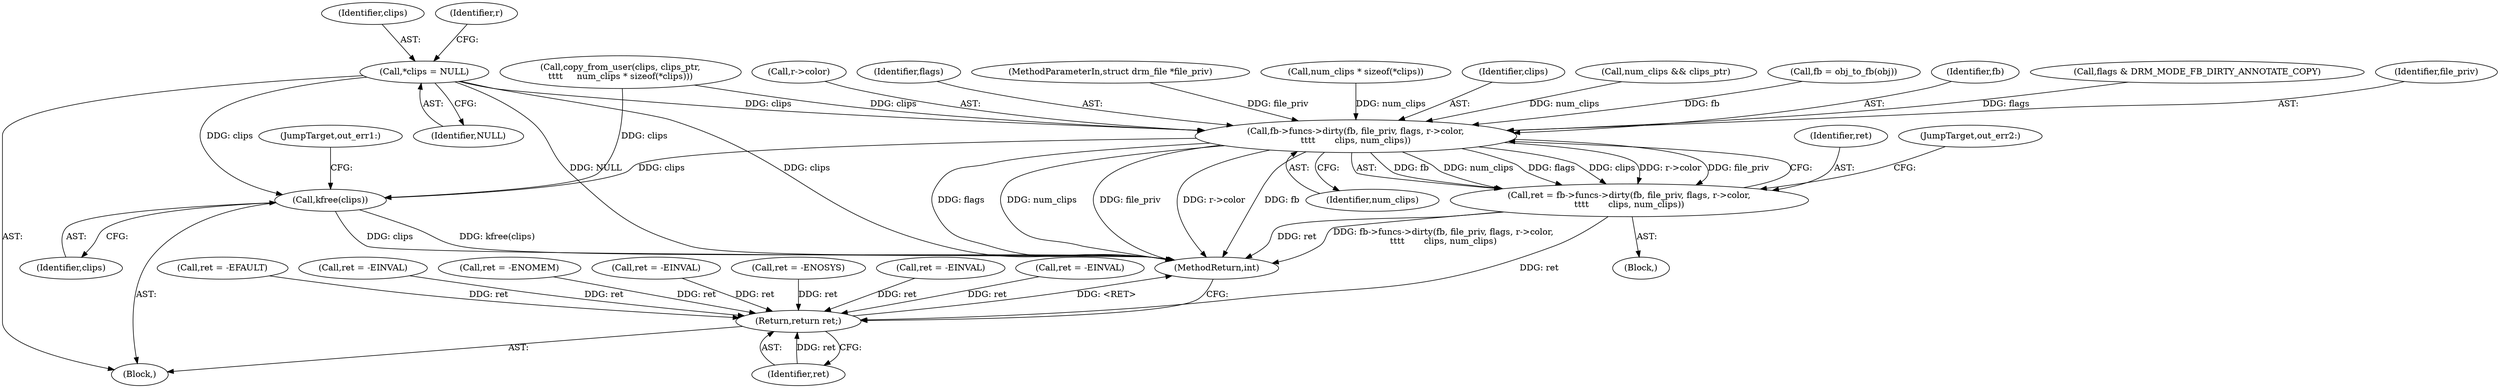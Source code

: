 digraph "0_linux_a5cd335165e31db9dbab636fd29895d41da55dd2@pointer" {
"1000108" [label="(Call,*clips = NULL)"];
"1000272" [label="(Call,fb->funcs->dirty(fb, file_priv, flags, r->color,\n\t\t\t\t       clips, num_clips))"];
"1000270" [label="(Call,ret = fb->funcs->dirty(fb, file_priv, flags, r->color,\n\t\t\t\t       clips, num_clips))"];
"1000299" [label="(Return,return ret;)"];
"1000289" [label="(Call,kfree(clips))"];
"1000157" [label="(Call,fb = obj_to_fb(obj))"];
"1000258" [label="(Call,ret = -EFAULT)"];
"1000222" [label="(Call,ret = -EINVAL)"];
"1000273" [label="(Identifier,fb)"];
"1000269" [label="(Block,)"];
"1000240" [label="(Call,ret = -ENOMEM)"];
"1000301" [label="(MethodReturn,int)"];
"1000291" [label="(JumpTarget,out_err1:)"];
"1000109" [label="(Identifier,clips)"];
"1000272" [label="(Call,fb->funcs->dirty(fb, file_priv, flags, r->color,\n\t\t\t\t       clips, num_clips))"];
"1000105" [label="(Block,)"];
"1000113" [label="(Identifier,r)"];
"1000289" [label="(Call,kfree(clips))"];
"1000110" [label="(Identifier,NULL)"];
"1000196" [label="(Call,flags & DRM_MODE_FB_DIRTY_ANNOTATE_COPY)"];
"1000300" [label="(Identifier,ret)"];
"1000270" [label="(Call,ret = fb->funcs->dirty(fb, file_priv, flags, r->color,\n\t\t\t\t       clips, num_clips))"];
"1000274" [label="(Identifier,file_priv)"];
"1000152" [label="(Call,ret = -EINVAL)"];
"1000299" [label="(Return,return ret;)"];
"1000276" [label="(Call,r->color)"];
"1000108" [label="(Call,*clips = NULL)"];
"1000283" [label="(Call,ret = -ENOSYS)"];
"1000203" [label="(Call,ret = -EINVAL)"];
"1000271" [label="(Identifier,ret)"];
"1000290" [label="(Identifier,clips)"];
"1000275" [label="(Identifier,flags)"];
"1000104" [label="(MethodParameterIn,struct drm_file *file_priv)"];
"1000247" [label="(Call,copy_from_user(clips, clips_ptr,\n\t\t\t\t     num_clips * sizeof(*clips)))"];
"1000182" [label="(Call,ret = -EINVAL)"];
"1000250" [label="(Call,num_clips * sizeof(*clips))"];
"1000288" [label="(JumpTarget,out_err2:)"];
"1000279" [label="(Identifier,clips)"];
"1000280" [label="(Identifier,num_clips)"];
"1000209" [label="(Call,num_clips && clips_ptr)"];
"1000108" -> "1000105"  [label="AST: "];
"1000108" -> "1000110"  [label="CFG: "];
"1000109" -> "1000108"  [label="AST: "];
"1000110" -> "1000108"  [label="AST: "];
"1000113" -> "1000108"  [label="CFG: "];
"1000108" -> "1000301"  [label="DDG: NULL"];
"1000108" -> "1000301"  [label="DDG: clips"];
"1000108" -> "1000272"  [label="DDG: clips"];
"1000108" -> "1000289"  [label="DDG: clips"];
"1000272" -> "1000270"  [label="AST: "];
"1000272" -> "1000280"  [label="CFG: "];
"1000273" -> "1000272"  [label="AST: "];
"1000274" -> "1000272"  [label="AST: "];
"1000275" -> "1000272"  [label="AST: "];
"1000276" -> "1000272"  [label="AST: "];
"1000279" -> "1000272"  [label="AST: "];
"1000280" -> "1000272"  [label="AST: "];
"1000270" -> "1000272"  [label="CFG: "];
"1000272" -> "1000301"  [label="DDG: flags"];
"1000272" -> "1000301"  [label="DDG: num_clips"];
"1000272" -> "1000301"  [label="DDG: file_priv"];
"1000272" -> "1000301"  [label="DDG: r->color"];
"1000272" -> "1000301"  [label="DDG: fb"];
"1000272" -> "1000270"  [label="DDG: fb"];
"1000272" -> "1000270"  [label="DDG: num_clips"];
"1000272" -> "1000270"  [label="DDG: flags"];
"1000272" -> "1000270"  [label="DDG: clips"];
"1000272" -> "1000270"  [label="DDG: r->color"];
"1000272" -> "1000270"  [label="DDG: file_priv"];
"1000157" -> "1000272"  [label="DDG: fb"];
"1000104" -> "1000272"  [label="DDG: file_priv"];
"1000196" -> "1000272"  [label="DDG: flags"];
"1000247" -> "1000272"  [label="DDG: clips"];
"1000250" -> "1000272"  [label="DDG: num_clips"];
"1000209" -> "1000272"  [label="DDG: num_clips"];
"1000272" -> "1000289"  [label="DDG: clips"];
"1000270" -> "1000269"  [label="AST: "];
"1000271" -> "1000270"  [label="AST: "];
"1000288" -> "1000270"  [label="CFG: "];
"1000270" -> "1000301"  [label="DDG: fb->funcs->dirty(fb, file_priv, flags, r->color,\n\t\t\t\t       clips, num_clips)"];
"1000270" -> "1000301"  [label="DDG: ret"];
"1000270" -> "1000299"  [label="DDG: ret"];
"1000299" -> "1000105"  [label="AST: "];
"1000299" -> "1000300"  [label="CFG: "];
"1000300" -> "1000299"  [label="AST: "];
"1000301" -> "1000299"  [label="CFG: "];
"1000299" -> "1000301"  [label="DDG: <RET>"];
"1000300" -> "1000299"  [label="DDG: ret"];
"1000258" -> "1000299"  [label="DDG: ret"];
"1000222" -> "1000299"  [label="DDG: ret"];
"1000283" -> "1000299"  [label="DDG: ret"];
"1000152" -> "1000299"  [label="DDG: ret"];
"1000240" -> "1000299"  [label="DDG: ret"];
"1000203" -> "1000299"  [label="DDG: ret"];
"1000182" -> "1000299"  [label="DDG: ret"];
"1000289" -> "1000105"  [label="AST: "];
"1000289" -> "1000290"  [label="CFG: "];
"1000290" -> "1000289"  [label="AST: "];
"1000291" -> "1000289"  [label="CFG: "];
"1000289" -> "1000301"  [label="DDG: clips"];
"1000289" -> "1000301"  [label="DDG: kfree(clips)"];
"1000247" -> "1000289"  [label="DDG: clips"];
}
